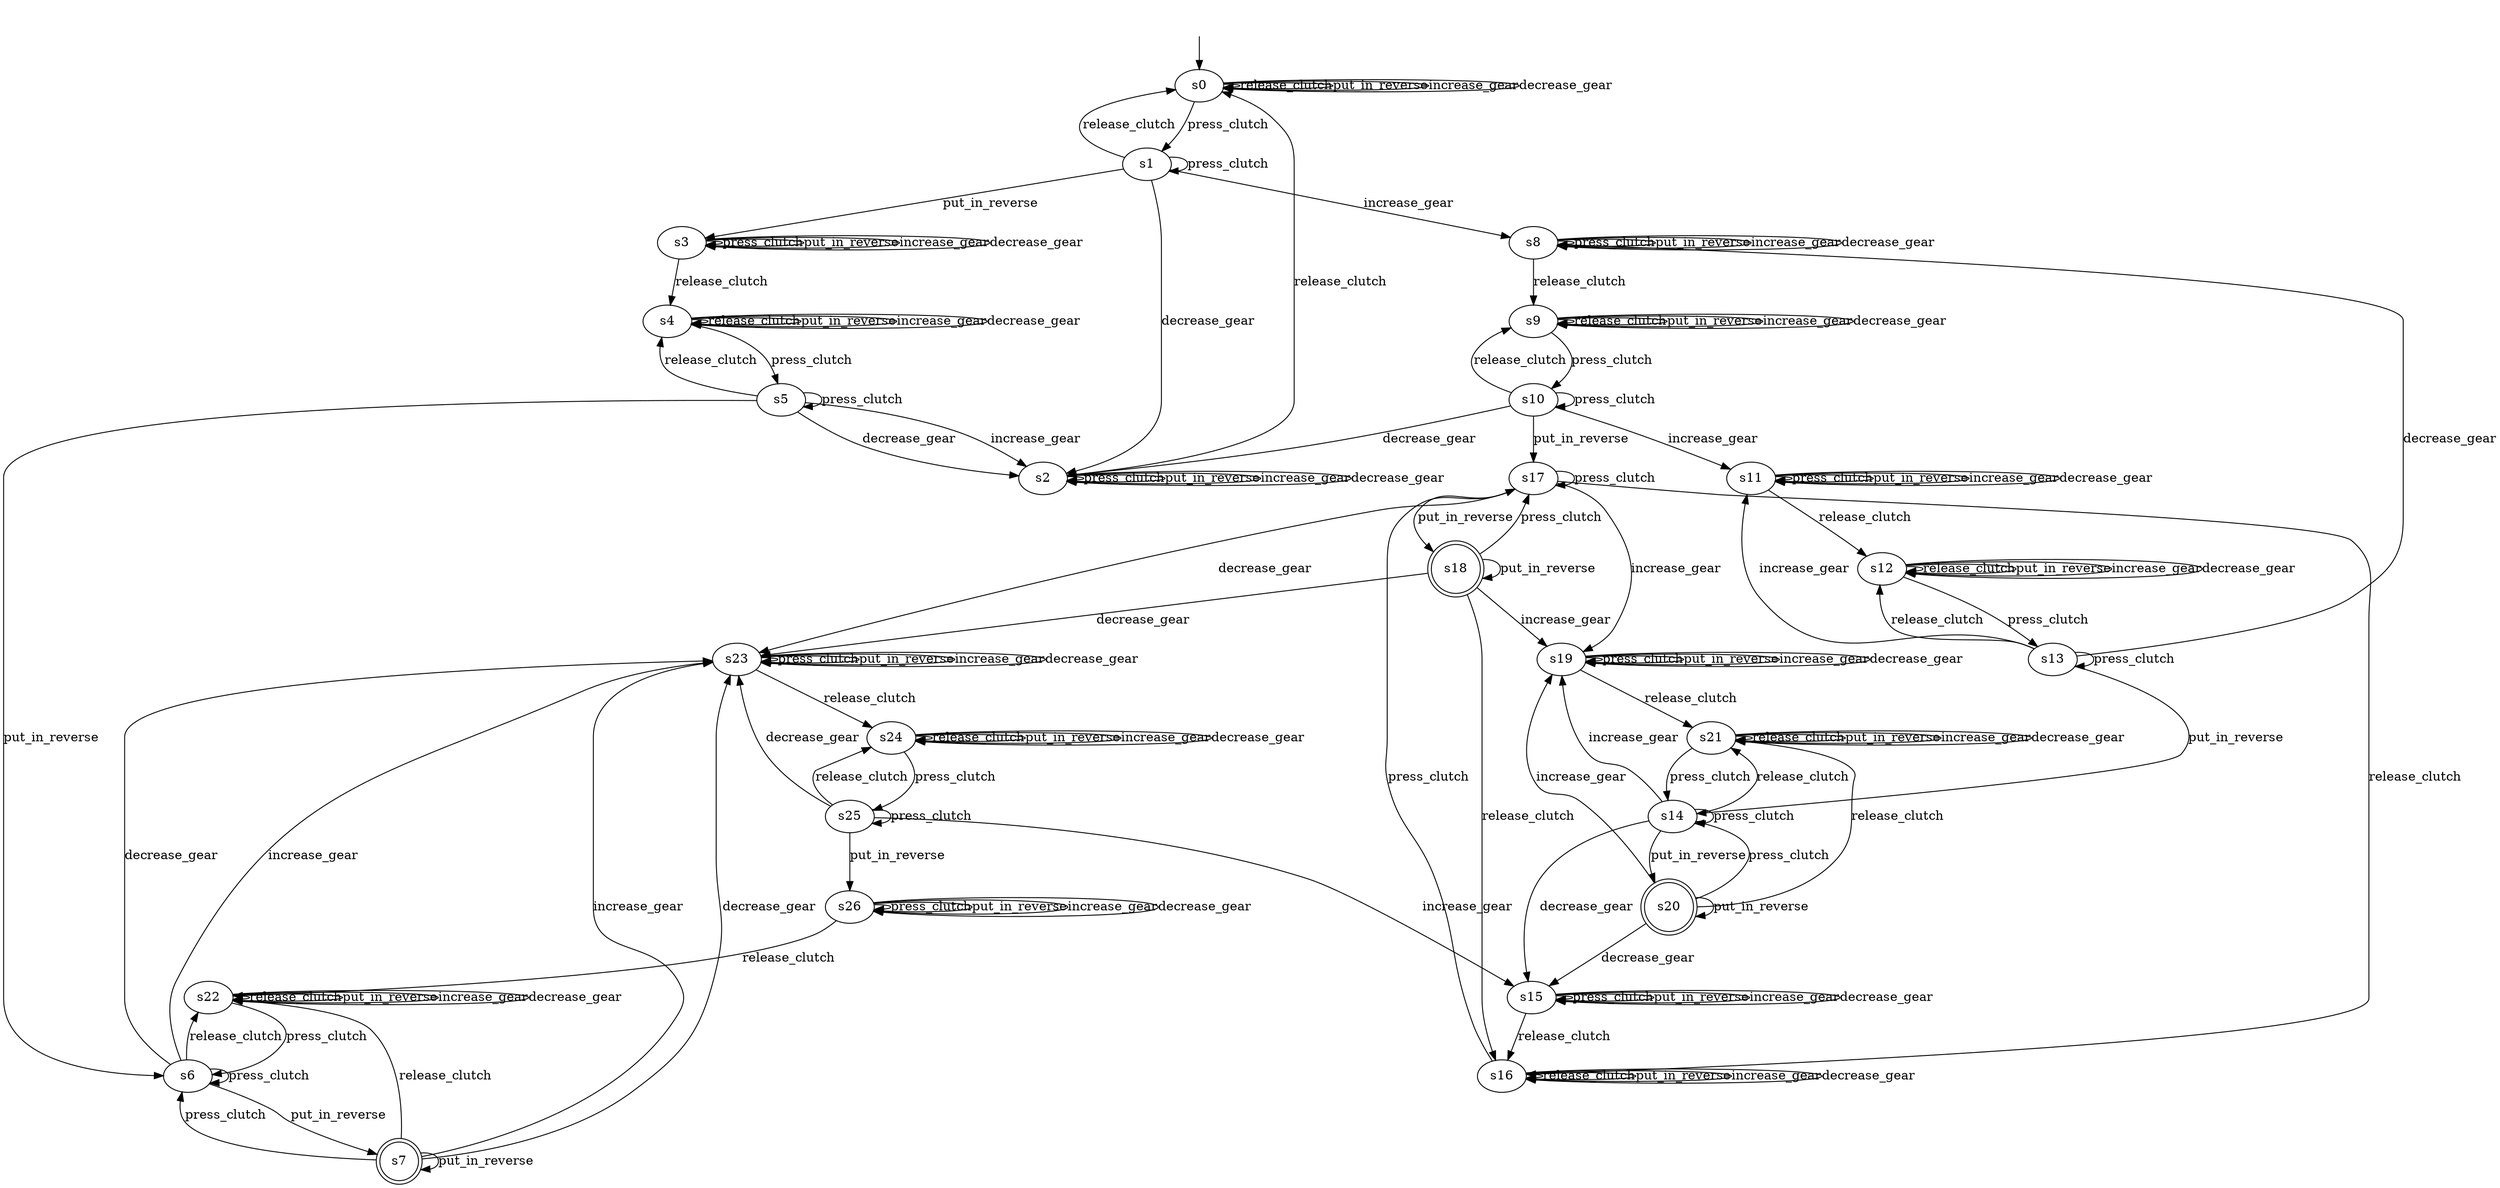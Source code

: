 digraph "output/tmp" {
s0 [label=s0];
s1 [label=s1];
s2 [label=s2];
s3 [label=s3];
s4 [label=s4];
s5 [label=s5];
s6 [label=s6];
s7 [label=s7, shape=doublecircle];
s8 [label=s8];
s9 [label=s9];
s10 [label=s10];
s11 [label=s11];
s12 [label=s12];
s13 [label=s13];
s14 [label=s14];
s15 [label=s15];
s16 [label=s16];
s17 [label=s17];
s18 [label=s18, shape=doublecircle];
s19 [label=s19];
s20 [label=s20, shape=doublecircle];
s21 [label=s21];
s22 [label=s22];
s23 [label=s23];
s24 [label=s24];
s25 [label=s25];
s26 [label=s26];
s0 -> s1  [label=press_clutch];
s0 -> s0  [label=release_clutch];
s0 -> s0  [label=put_in_reverse];
s0 -> s0  [label=increase_gear];
s0 -> s0  [label=decrease_gear];
s1 -> s1  [label=press_clutch];
s1 -> s0  [label=release_clutch];
s1 -> s3  [label=put_in_reverse];
s1 -> s8  [label=increase_gear];
s1 -> s2  [label=decrease_gear];
s2 -> s2  [label=press_clutch];
s2 -> s0  [label=release_clutch];
s2 -> s2  [label=put_in_reverse];
s2 -> s2  [label=increase_gear];
s2 -> s2  [label=decrease_gear];
s3 -> s3  [label=press_clutch];
s3 -> s4  [label=release_clutch];
s3 -> s3  [label=put_in_reverse];
s3 -> s3  [label=increase_gear];
s3 -> s3  [label=decrease_gear];
s4 -> s5  [label=press_clutch];
s4 -> s4  [label=release_clutch];
s4 -> s4  [label=put_in_reverse];
s4 -> s4  [label=increase_gear];
s4 -> s4  [label=decrease_gear];
s5 -> s5  [label=press_clutch];
s5 -> s4  [label=release_clutch];
s5 -> s6  [label=put_in_reverse];
s5 -> s2  [label=increase_gear];
s5 -> s2  [label=decrease_gear];
s6 -> s6  [label=press_clutch];
s6 -> s22  [label=release_clutch];
s6 -> s7  [label=put_in_reverse];
s6 -> s23  [label=increase_gear];
s6 -> s23  [label=decrease_gear];
s7 -> s6  [label=press_clutch];
s7 -> s22  [label=release_clutch];
s7 -> s7  [label=put_in_reverse];
s7 -> s23  [label=increase_gear];
s7 -> s23  [label=decrease_gear];
s8 -> s8  [label=press_clutch];
s8 -> s9  [label=release_clutch];
s8 -> s8  [label=put_in_reverse];
s8 -> s8  [label=increase_gear];
s8 -> s8  [label=decrease_gear];
s9 -> s10  [label=press_clutch];
s9 -> s9  [label=release_clutch];
s9 -> s9  [label=put_in_reverse];
s9 -> s9  [label=increase_gear];
s9 -> s9  [label=decrease_gear];
s10 -> s10  [label=press_clutch];
s10 -> s9  [label=release_clutch];
s10 -> s17  [label=put_in_reverse];
s10 -> s11  [label=increase_gear];
s10 -> s2  [label=decrease_gear];
s11 -> s11  [label=press_clutch];
s11 -> s12  [label=release_clutch];
s11 -> s11  [label=put_in_reverse];
s11 -> s11  [label=increase_gear];
s11 -> s11  [label=decrease_gear];
s12 -> s13  [label=press_clutch];
s12 -> s12  [label=release_clutch];
s12 -> s12  [label=put_in_reverse];
s12 -> s12  [label=increase_gear];
s12 -> s12  [label=decrease_gear];
s13 -> s13  [label=press_clutch];
s13 -> s12  [label=release_clutch];
s13 -> s14  [label=put_in_reverse];
s13 -> s11  [label=increase_gear];
s13 -> s8  [label=decrease_gear];
s14 -> s14  [label=press_clutch];
s14 -> s21  [label=release_clutch];
s14 -> s20  [label=put_in_reverse];
s14 -> s19  [label=increase_gear];
s14 -> s15  [label=decrease_gear];
s15 -> s15  [label=press_clutch];
s15 -> s16  [label=release_clutch];
s15 -> s15  [label=put_in_reverse];
s15 -> s15  [label=increase_gear];
s15 -> s15  [label=decrease_gear];
s16 -> s17  [label=press_clutch];
s16 -> s16  [label=release_clutch];
s16 -> s16  [label=put_in_reverse];
s16 -> s16  [label=increase_gear];
s16 -> s16  [label=decrease_gear];
s17 -> s17  [label=press_clutch];
s17 -> s16  [label=release_clutch];
s17 -> s18  [label=put_in_reverse];
s17 -> s19  [label=increase_gear];
s17 -> s23  [label=decrease_gear];
s18 -> s17  [label=press_clutch];
s18 -> s16  [label=release_clutch];
s18 -> s18  [label=put_in_reverse];
s18 -> s19  [label=increase_gear];
s18 -> s23  [label=decrease_gear];
s19 -> s19  [label=press_clutch];
s19 -> s21  [label=release_clutch];
s19 -> s19  [label=put_in_reverse];
s19 -> s19  [label=increase_gear];
s19 -> s19  [label=decrease_gear];
s20 -> s14  [label=press_clutch];
s20 -> s21  [label=release_clutch];
s20 -> s20  [label=put_in_reverse];
s20 -> s19  [label=increase_gear];
s20 -> s15  [label=decrease_gear];
s21 -> s14  [label=press_clutch];
s21 -> s21  [label=release_clutch];
s21 -> s21  [label=put_in_reverse];
s21 -> s21  [label=increase_gear];
s21 -> s21  [label=decrease_gear];
s22 -> s6  [label=press_clutch];
s22 -> s22  [label=release_clutch];
s22 -> s22  [label=put_in_reverse];
s22 -> s22  [label=increase_gear];
s22 -> s22  [label=decrease_gear];
s23 -> s23  [label=press_clutch];
s23 -> s24  [label=release_clutch];
s23 -> s23  [label=put_in_reverse];
s23 -> s23  [label=increase_gear];
s23 -> s23  [label=decrease_gear];
s24 -> s25  [label=press_clutch];
s24 -> s24  [label=release_clutch];
s24 -> s24  [label=put_in_reverse];
s24 -> s24  [label=increase_gear];
s24 -> s24  [label=decrease_gear];
s25 -> s25  [label=press_clutch];
s25 -> s24  [label=release_clutch];
s25 -> s26  [label=put_in_reverse];
s25 -> s15  [label=increase_gear];
s25 -> s23  [label=decrease_gear];
s26 -> s26  [label=press_clutch];
s26 -> s22  [label=release_clutch];
s26 -> s26  [label=put_in_reverse];
s26 -> s26  [label=increase_gear];
s26 -> s26  [label=decrease_gear];
__start0 [label="", shape=none];
__start0 -> s0  [label=""];
}
